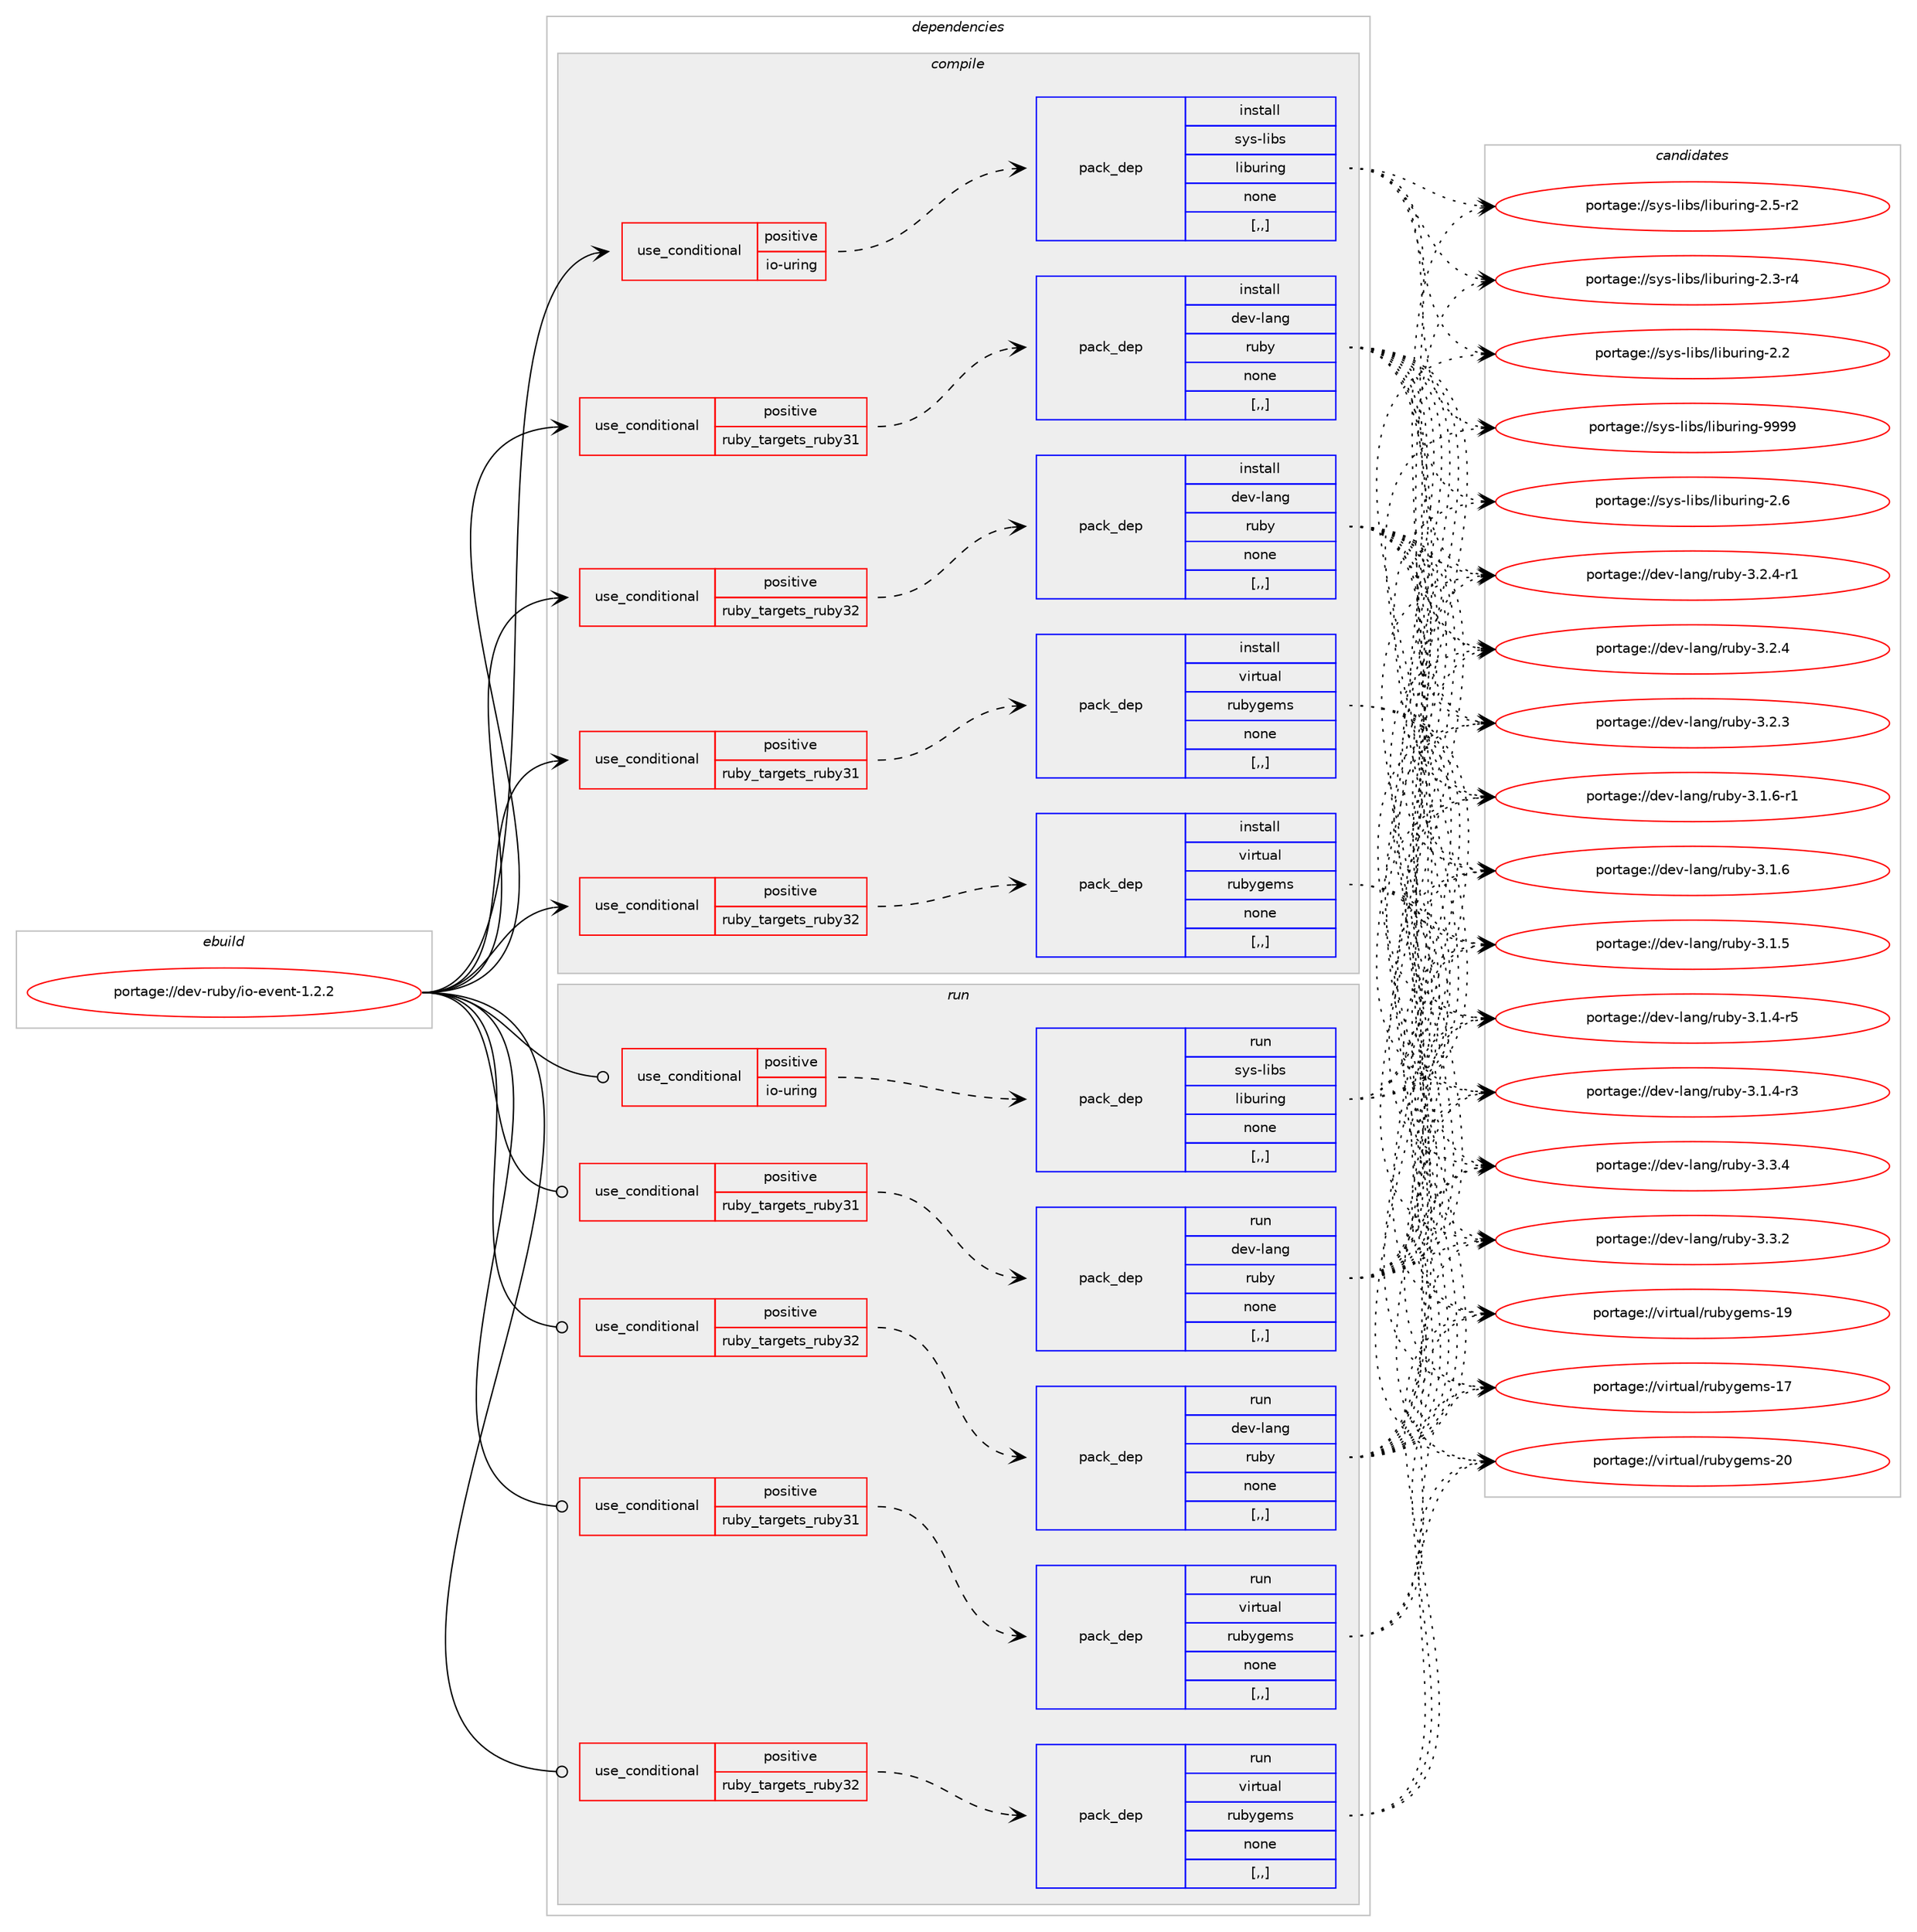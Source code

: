 digraph prolog {

# *************
# Graph options
# *************

newrank=true;
concentrate=true;
compound=true;
graph [rankdir=LR,fontname=Helvetica,fontsize=10,ranksep=1.5];#, ranksep=2.5, nodesep=0.2];
edge  [arrowhead=vee];
node  [fontname=Helvetica,fontsize=10];

# **********
# The ebuild
# **********

subgraph cluster_leftcol {
color=gray;
rank=same;
label=<<i>ebuild</i>>;
id [label="portage://dev-ruby/io-event-1.2.2", color=red, width=4, href="../dev-ruby/io-event-1.2.2.svg"];
}

# ****************
# The dependencies
# ****************

subgraph cluster_midcol {
color=gray;
label=<<i>dependencies</i>>;
subgraph cluster_compile {
fillcolor="#eeeeee";
style=filled;
label=<<i>compile</i>>;
subgraph cond49107 {
dependency186583 [label=<<TABLE BORDER="0" CELLBORDER="1" CELLSPACING="0" CELLPADDING="4"><TR><TD ROWSPAN="3" CELLPADDING="10">use_conditional</TD></TR><TR><TD>positive</TD></TR><TR><TD>io-uring</TD></TR></TABLE>>, shape=none, color=red];
subgraph pack136156 {
dependency186584 [label=<<TABLE BORDER="0" CELLBORDER="1" CELLSPACING="0" CELLPADDING="4" WIDTH="220"><TR><TD ROWSPAN="6" CELLPADDING="30">pack_dep</TD></TR><TR><TD WIDTH="110">install</TD></TR><TR><TD>sys-libs</TD></TR><TR><TD>liburing</TD></TR><TR><TD>none</TD></TR><TR><TD>[,,]</TD></TR></TABLE>>, shape=none, color=blue];
}
dependency186583:e -> dependency186584:w [weight=20,style="dashed",arrowhead="vee"];
}
id:e -> dependency186583:w [weight=20,style="solid",arrowhead="vee"];
subgraph cond49108 {
dependency186585 [label=<<TABLE BORDER="0" CELLBORDER="1" CELLSPACING="0" CELLPADDING="4"><TR><TD ROWSPAN="3" CELLPADDING="10">use_conditional</TD></TR><TR><TD>positive</TD></TR><TR><TD>ruby_targets_ruby31</TD></TR></TABLE>>, shape=none, color=red];
subgraph pack136157 {
dependency186586 [label=<<TABLE BORDER="0" CELLBORDER="1" CELLSPACING="0" CELLPADDING="4" WIDTH="220"><TR><TD ROWSPAN="6" CELLPADDING="30">pack_dep</TD></TR><TR><TD WIDTH="110">install</TD></TR><TR><TD>dev-lang</TD></TR><TR><TD>ruby</TD></TR><TR><TD>none</TD></TR><TR><TD>[,,]</TD></TR></TABLE>>, shape=none, color=blue];
}
dependency186585:e -> dependency186586:w [weight=20,style="dashed",arrowhead="vee"];
}
id:e -> dependency186585:w [weight=20,style="solid",arrowhead="vee"];
subgraph cond49109 {
dependency186587 [label=<<TABLE BORDER="0" CELLBORDER="1" CELLSPACING="0" CELLPADDING="4"><TR><TD ROWSPAN="3" CELLPADDING="10">use_conditional</TD></TR><TR><TD>positive</TD></TR><TR><TD>ruby_targets_ruby31</TD></TR></TABLE>>, shape=none, color=red];
subgraph pack136158 {
dependency186588 [label=<<TABLE BORDER="0" CELLBORDER="1" CELLSPACING="0" CELLPADDING="4" WIDTH="220"><TR><TD ROWSPAN="6" CELLPADDING="30">pack_dep</TD></TR><TR><TD WIDTH="110">install</TD></TR><TR><TD>virtual</TD></TR><TR><TD>rubygems</TD></TR><TR><TD>none</TD></TR><TR><TD>[,,]</TD></TR></TABLE>>, shape=none, color=blue];
}
dependency186587:e -> dependency186588:w [weight=20,style="dashed",arrowhead="vee"];
}
id:e -> dependency186587:w [weight=20,style="solid",arrowhead="vee"];
subgraph cond49110 {
dependency186589 [label=<<TABLE BORDER="0" CELLBORDER="1" CELLSPACING="0" CELLPADDING="4"><TR><TD ROWSPAN="3" CELLPADDING="10">use_conditional</TD></TR><TR><TD>positive</TD></TR><TR><TD>ruby_targets_ruby32</TD></TR></TABLE>>, shape=none, color=red];
subgraph pack136159 {
dependency186590 [label=<<TABLE BORDER="0" CELLBORDER="1" CELLSPACING="0" CELLPADDING="4" WIDTH="220"><TR><TD ROWSPAN="6" CELLPADDING="30">pack_dep</TD></TR><TR><TD WIDTH="110">install</TD></TR><TR><TD>dev-lang</TD></TR><TR><TD>ruby</TD></TR><TR><TD>none</TD></TR><TR><TD>[,,]</TD></TR></TABLE>>, shape=none, color=blue];
}
dependency186589:e -> dependency186590:w [weight=20,style="dashed",arrowhead="vee"];
}
id:e -> dependency186589:w [weight=20,style="solid",arrowhead="vee"];
subgraph cond49111 {
dependency186591 [label=<<TABLE BORDER="0" CELLBORDER="1" CELLSPACING="0" CELLPADDING="4"><TR><TD ROWSPAN="3" CELLPADDING="10">use_conditional</TD></TR><TR><TD>positive</TD></TR><TR><TD>ruby_targets_ruby32</TD></TR></TABLE>>, shape=none, color=red];
subgraph pack136160 {
dependency186592 [label=<<TABLE BORDER="0" CELLBORDER="1" CELLSPACING="0" CELLPADDING="4" WIDTH="220"><TR><TD ROWSPAN="6" CELLPADDING="30">pack_dep</TD></TR><TR><TD WIDTH="110">install</TD></TR><TR><TD>virtual</TD></TR><TR><TD>rubygems</TD></TR><TR><TD>none</TD></TR><TR><TD>[,,]</TD></TR></TABLE>>, shape=none, color=blue];
}
dependency186591:e -> dependency186592:w [weight=20,style="dashed",arrowhead="vee"];
}
id:e -> dependency186591:w [weight=20,style="solid",arrowhead="vee"];
}
subgraph cluster_compileandrun {
fillcolor="#eeeeee";
style=filled;
label=<<i>compile and run</i>>;
}
subgraph cluster_run {
fillcolor="#eeeeee";
style=filled;
label=<<i>run</i>>;
subgraph cond49112 {
dependency186593 [label=<<TABLE BORDER="0" CELLBORDER="1" CELLSPACING="0" CELLPADDING="4"><TR><TD ROWSPAN="3" CELLPADDING="10">use_conditional</TD></TR><TR><TD>positive</TD></TR><TR><TD>io-uring</TD></TR></TABLE>>, shape=none, color=red];
subgraph pack136161 {
dependency186594 [label=<<TABLE BORDER="0" CELLBORDER="1" CELLSPACING="0" CELLPADDING="4" WIDTH="220"><TR><TD ROWSPAN="6" CELLPADDING="30">pack_dep</TD></TR><TR><TD WIDTH="110">run</TD></TR><TR><TD>sys-libs</TD></TR><TR><TD>liburing</TD></TR><TR><TD>none</TD></TR><TR><TD>[,,]</TD></TR></TABLE>>, shape=none, color=blue];
}
dependency186593:e -> dependency186594:w [weight=20,style="dashed",arrowhead="vee"];
}
id:e -> dependency186593:w [weight=20,style="solid",arrowhead="odot"];
subgraph cond49113 {
dependency186595 [label=<<TABLE BORDER="0" CELLBORDER="1" CELLSPACING="0" CELLPADDING="4"><TR><TD ROWSPAN="3" CELLPADDING="10">use_conditional</TD></TR><TR><TD>positive</TD></TR><TR><TD>ruby_targets_ruby31</TD></TR></TABLE>>, shape=none, color=red];
subgraph pack136162 {
dependency186596 [label=<<TABLE BORDER="0" CELLBORDER="1" CELLSPACING="0" CELLPADDING="4" WIDTH="220"><TR><TD ROWSPAN="6" CELLPADDING="30">pack_dep</TD></TR><TR><TD WIDTH="110">run</TD></TR><TR><TD>dev-lang</TD></TR><TR><TD>ruby</TD></TR><TR><TD>none</TD></TR><TR><TD>[,,]</TD></TR></TABLE>>, shape=none, color=blue];
}
dependency186595:e -> dependency186596:w [weight=20,style="dashed",arrowhead="vee"];
}
id:e -> dependency186595:w [weight=20,style="solid",arrowhead="odot"];
subgraph cond49114 {
dependency186597 [label=<<TABLE BORDER="0" CELLBORDER="1" CELLSPACING="0" CELLPADDING="4"><TR><TD ROWSPAN="3" CELLPADDING="10">use_conditional</TD></TR><TR><TD>positive</TD></TR><TR><TD>ruby_targets_ruby31</TD></TR></TABLE>>, shape=none, color=red];
subgraph pack136163 {
dependency186598 [label=<<TABLE BORDER="0" CELLBORDER="1" CELLSPACING="0" CELLPADDING="4" WIDTH="220"><TR><TD ROWSPAN="6" CELLPADDING="30">pack_dep</TD></TR><TR><TD WIDTH="110">run</TD></TR><TR><TD>virtual</TD></TR><TR><TD>rubygems</TD></TR><TR><TD>none</TD></TR><TR><TD>[,,]</TD></TR></TABLE>>, shape=none, color=blue];
}
dependency186597:e -> dependency186598:w [weight=20,style="dashed",arrowhead="vee"];
}
id:e -> dependency186597:w [weight=20,style="solid",arrowhead="odot"];
subgraph cond49115 {
dependency186599 [label=<<TABLE BORDER="0" CELLBORDER="1" CELLSPACING="0" CELLPADDING="4"><TR><TD ROWSPAN="3" CELLPADDING="10">use_conditional</TD></TR><TR><TD>positive</TD></TR><TR><TD>ruby_targets_ruby32</TD></TR></TABLE>>, shape=none, color=red];
subgraph pack136164 {
dependency186600 [label=<<TABLE BORDER="0" CELLBORDER="1" CELLSPACING="0" CELLPADDING="4" WIDTH="220"><TR><TD ROWSPAN="6" CELLPADDING="30">pack_dep</TD></TR><TR><TD WIDTH="110">run</TD></TR><TR><TD>dev-lang</TD></TR><TR><TD>ruby</TD></TR><TR><TD>none</TD></TR><TR><TD>[,,]</TD></TR></TABLE>>, shape=none, color=blue];
}
dependency186599:e -> dependency186600:w [weight=20,style="dashed",arrowhead="vee"];
}
id:e -> dependency186599:w [weight=20,style="solid",arrowhead="odot"];
subgraph cond49116 {
dependency186601 [label=<<TABLE BORDER="0" CELLBORDER="1" CELLSPACING="0" CELLPADDING="4"><TR><TD ROWSPAN="3" CELLPADDING="10">use_conditional</TD></TR><TR><TD>positive</TD></TR><TR><TD>ruby_targets_ruby32</TD></TR></TABLE>>, shape=none, color=red];
subgraph pack136165 {
dependency186602 [label=<<TABLE BORDER="0" CELLBORDER="1" CELLSPACING="0" CELLPADDING="4" WIDTH="220"><TR><TD ROWSPAN="6" CELLPADDING="30">pack_dep</TD></TR><TR><TD WIDTH="110">run</TD></TR><TR><TD>virtual</TD></TR><TR><TD>rubygems</TD></TR><TR><TD>none</TD></TR><TR><TD>[,,]</TD></TR></TABLE>>, shape=none, color=blue];
}
dependency186601:e -> dependency186602:w [weight=20,style="dashed",arrowhead="vee"];
}
id:e -> dependency186601:w [weight=20,style="solid",arrowhead="odot"];
}
}

# **************
# The candidates
# **************

subgraph cluster_choices {
rank=same;
color=gray;
label=<<i>candidates</i>>;

subgraph choice136156 {
color=black;
nodesep=1;
choice115121115451081059811547108105981171141051101034557575757 [label="portage://sys-libs/liburing-9999", color=red, width=4,href="../sys-libs/liburing-9999.svg"];
choice1151211154510810598115471081059811711410511010345504654 [label="portage://sys-libs/liburing-2.6", color=red, width=4,href="../sys-libs/liburing-2.6.svg"];
choice11512111545108105981154710810598117114105110103455046534511450 [label="portage://sys-libs/liburing-2.5-r2", color=red, width=4,href="../sys-libs/liburing-2.5-r2.svg"];
choice11512111545108105981154710810598117114105110103455046514511452 [label="portage://sys-libs/liburing-2.3-r4", color=red, width=4,href="../sys-libs/liburing-2.3-r4.svg"];
choice1151211154510810598115471081059811711410511010345504650 [label="portage://sys-libs/liburing-2.2", color=red, width=4,href="../sys-libs/liburing-2.2.svg"];
dependency186584:e -> choice115121115451081059811547108105981171141051101034557575757:w [style=dotted,weight="100"];
dependency186584:e -> choice1151211154510810598115471081059811711410511010345504654:w [style=dotted,weight="100"];
dependency186584:e -> choice11512111545108105981154710810598117114105110103455046534511450:w [style=dotted,weight="100"];
dependency186584:e -> choice11512111545108105981154710810598117114105110103455046514511452:w [style=dotted,weight="100"];
dependency186584:e -> choice1151211154510810598115471081059811711410511010345504650:w [style=dotted,weight="100"];
}
subgraph choice136157 {
color=black;
nodesep=1;
choice10010111845108971101034711411798121455146514652 [label="portage://dev-lang/ruby-3.3.4", color=red, width=4,href="../dev-lang/ruby-3.3.4.svg"];
choice10010111845108971101034711411798121455146514650 [label="portage://dev-lang/ruby-3.3.2", color=red, width=4,href="../dev-lang/ruby-3.3.2.svg"];
choice100101118451089711010347114117981214551465046524511449 [label="portage://dev-lang/ruby-3.2.4-r1", color=red, width=4,href="../dev-lang/ruby-3.2.4-r1.svg"];
choice10010111845108971101034711411798121455146504652 [label="portage://dev-lang/ruby-3.2.4", color=red, width=4,href="../dev-lang/ruby-3.2.4.svg"];
choice10010111845108971101034711411798121455146504651 [label="portage://dev-lang/ruby-3.2.3", color=red, width=4,href="../dev-lang/ruby-3.2.3.svg"];
choice100101118451089711010347114117981214551464946544511449 [label="portage://dev-lang/ruby-3.1.6-r1", color=red, width=4,href="../dev-lang/ruby-3.1.6-r1.svg"];
choice10010111845108971101034711411798121455146494654 [label="portage://dev-lang/ruby-3.1.6", color=red, width=4,href="../dev-lang/ruby-3.1.6.svg"];
choice10010111845108971101034711411798121455146494653 [label="portage://dev-lang/ruby-3.1.5", color=red, width=4,href="../dev-lang/ruby-3.1.5.svg"];
choice100101118451089711010347114117981214551464946524511453 [label="portage://dev-lang/ruby-3.1.4-r5", color=red, width=4,href="../dev-lang/ruby-3.1.4-r5.svg"];
choice100101118451089711010347114117981214551464946524511451 [label="portage://dev-lang/ruby-3.1.4-r3", color=red, width=4,href="../dev-lang/ruby-3.1.4-r3.svg"];
dependency186586:e -> choice10010111845108971101034711411798121455146514652:w [style=dotted,weight="100"];
dependency186586:e -> choice10010111845108971101034711411798121455146514650:w [style=dotted,weight="100"];
dependency186586:e -> choice100101118451089711010347114117981214551465046524511449:w [style=dotted,weight="100"];
dependency186586:e -> choice10010111845108971101034711411798121455146504652:w [style=dotted,weight="100"];
dependency186586:e -> choice10010111845108971101034711411798121455146504651:w [style=dotted,weight="100"];
dependency186586:e -> choice100101118451089711010347114117981214551464946544511449:w [style=dotted,weight="100"];
dependency186586:e -> choice10010111845108971101034711411798121455146494654:w [style=dotted,weight="100"];
dependency186586:e -> choice10010111845108971101034711411798121455146494653:w [style=dotted,weight="100"];
dependency186586:e -> choice100101118451089711010347114117981214551464946524511453:w [style=dotted,weight="100"];
dependency186586:e -> choice100101118451089711010347114117981214551464946524511451:w [style=dotted,weight="100"];
}
subgraph choice136158 {
color=black;
nodesep=1;
choice118105114116117971084711411798121103101109115455048 [label="portage://virtual/rubygems-20", color=red, width=4,href="../virtual/rubygems-20.svg"];
choice118105114116117971084711411798121103101109115454957 [label="portage://virtual/rubygems-19", color=red, width=4,href="../virtual/rubygems-19.svg"];
choice118105114116117971084711411798121103101109115454955 [label="portage://virtual/rubygems-17", color=red, width=4,href="../virtual/rubygems-17.svg"];
dependency186588:e -> choice118105114116117971084711411798121103101109115455048:w [style=dotted,weight="100"];
dependency186588:e -> choice118105114116117971084711411798121103101109115454957:w [style=dotted,weight="100"];
dependency186588:e -> choice118105114116117971084711411798121103101109115454955:w [style=dotted,weight="100"];
}
subgraph choice136159 {
color=black;
nodesep=1;
choice10010111845108971101034711411798121455146514652 [label="portage://dev-lang/ruby-3.3.4", color=red, width=4,href="../dev-lang/ruby-3.3.4.svg"];
choice10010111845108971101034711411798121455146514650 [label="portage://dev-lang/ruby-3.3.2", color=red, width=4,href="../dev-lang/ruby-3.3.2.svg"];
choice100101118451089711010347114117981214551465046524511449 [label="portage://dev-lang/ruby-3.2.4-r1", color=red, width=4,href="../dev-lang/ruby-3.2.4-r1.svg"];
choice10010111845108971101034711411798121455146504652 [label="portage://dev-lang/ruby-3.2.4", color=red, width=4,href="../dev-lang/ruby-3.2.4.svg"];
choice10010111845108971101034711411798121455146504651 [label="portage://dev-lang/ruby-3.2.3", color=red, width=4,href="../dev-lang/ruby-3.2.3.svg"];
choice100101118451089711010347114117981214551464946544511449 [label="portage://dev-lang/ruby-3.1.6-r1", color=red, width=4,href="../dev-lang/ruby-3.1.6-r1.svg"];
choice10010111845108971101034711411798121455146494654 [label="portage://dev-lang/ruby-3.1.6", color=red, width=4,href="../dev-lang/ruby-3.1.6.svg"];
choice10010111845108971101034711411798121455146494653 [label="portage://dev-lang/ruby-3.1.5", color=red, width=4,href="../dev-lang/ruby-3.1.5.svg"];
choice100101118451089711010347114117981214551464946524511453 [label="portage://dev-lang/ruby-3.1.4-r5", color=red, width=4,href="../dev-lang/ruby-3.1.4-r5.svg"];
choice100101118451089711010347114117981214551464946524511451 [label="portage://dev-lang/ruby-3.1.4-r3", color=red, width=4,href="../dev-lang/ruby-3.1.4-r3.svg"];
dependency186590:e -> choice10010111845108971101034711411798121455146514652:w [style=dotted,weight="100"];
dependency186590:e -> choice10010111845108971101034711411798121455146514650:w [style=dotted,weight="100"];
dependency186590:e -> choice100101118451089711010347114117981214551465046524511449:w [style=dotted,weight="100"];
dependency186590:e -> choice10010111845108971101034711411798121455146504652:w [style=dotted,weight="100"];
dependency186590:e -> choice10010111845108971101034711411798121455146504651:w [style=dotted,weight="100"];
dependency186590:e -> choice100101118451089711010347114117981214551464946544511449:w [style=dotted,weight="100"];
dependency186590:e -> choice10010111845108971101034711411798121455146494654:w [style=dotted,weight="100"];
dependency186590:e -> choice10010111845108971101034711411798121455146494653:w [style=dotted,weight="100"];
dependency186590:e -> choice100101118451089711010347114117981214551464946524511453:w [style=dotted,weight="100"];
dependency186590:e -> choice100101118451089711010347114117981214551464946524511451:w [style=dotted,weight="100"];
}
subgraph choice136160 {
color=black;
nodesep=1;
choice118105114116117971084711411798121103101109115455048 [label="portage://virtual/rubygems-20", color=red, width=4,href="../virtual/rubygems-20.svg"];
choice118105114116117971084711411798121103101109115454957 [label="portage://virtual/rubygems-19", color=red, width=4,href="../virtual/rubygems-19.svg"];
choice118105114116117971084711411798121103101109115454955 [label="portage://virtual/rubygems-17", color=red, width=4,href="../virtual/rubygems-17.svg"];
dependency186592:e -> choice118105114116117971084711411798121103101109115455048:w [style=dotted,weight="100"];
dependency186592:e -> choice118105114116117971084711411798121103101109115454957:w [style=dotted,weight="100"];
dependency186592:e -> choice118105114116117971084711411798121103101109115454955:w [style=dotted,weight="100"];
}
subgraph choice136161 {
color=black;
nodesep=1;
choice115121115451081059811547108105981171141051101034557575757 [label="portage://sys-libs/liburing-9999", color=red, width=4,href="../sys-libs/liburing-9999.svg"];
choice1151211154510810598115471081059811711410511010345504654 [label="portage://sys-libs/liburing-2.6", color=red, width=4,href="../sys-libs/liburing-2.6.svg"];
choice11512111545108105981154710810598117114105110103455046534511450 [label="portage://sys-libs/liburing-2.5-r2", color=red, width=4,href="../sys-libs/liburing-2.5-r2.svg"];
choice11512111545108105981154710810598117114105110103455046514511452 [label="portage://sys-libs/liburing-2.3-r4", color=red, width=4,href="../sys-libs/liburing-2.3-r4.svg"];
choice1151211154510810598115471081059811711410511010345504650 [label="portage://sys-libs/liburing-2.2", color=red, width=4,href="../sys-libs/liburing-2.2.svg"];
dependency186594:e -> choice115121115451081059811547108105981171141051101034557575757:w [style=dotted,weight="100"];
dependency186594:e -> choice1151211154510810598115471081059811711410511010345504654:w [style=dotted,weight="100"];
dependency186594:e -> choice11512111545108105981154710810598117114105110103455046534511450:w [style=dotted,weight="100"];
dependency186594:e -> choice11512111545108105981154710810598117114105110103455046514511452:w [style=dotted,weight="100"];
dependency186594:e -> choice1151211154510810598115471081059811711410511010345504650:w [style=dotted,weight="100"];
}
subgraph choice136162 {
color=black;
nodesep=1;
choice10010111845108971101034711411798121455146514652 [label="portage://dev-lang/ruby-3.3.4", color=red, width=4,href="../dev-lang/ruby-3.3.4.svg"];
choice10010111845108971101034711411798121455146514650 [label="portage://dev-lang/ruby-3.3.2", color=red, width=4,href="../dev-lang/ruby-3.3.2.svg"];
choice100101118451089711010347114117981214551465046524511449 [label="portage://dev-lang/ruby-3.2.4-r1", color=red, width=4,href="../dev-lang/ruby-3.2.4-r1.svg"];
choice10010111845108971101034711411798121455146504652 [label="portage://dev-lang/ruby-3.2.4", color=red, width=4,href="../dev-lang/ruby-3.2.4.svg"];
choice10010111845108971101034711411798121455146504651 [label="portage://dev-lang/ruby-3.2.3", color=red, width=4,href="../dev-lang/ruby-3.2.3.svg"];
choice100101118451089711010347114117981214551464946544511449 [label="portage://dev-lang/ruby-3.1.6-r1", color=red, width=4,href="../dev-lang/ruby-3.1.6-r1.svg"];
choice10010111845108971101034711411798121455146494654 [label="portage://dev-lang/ruby-3.1.6", color=red, width=4,href="../dev-lang/ruby-3.1.6.svg"];
choice10010111845108971101034711411798121455146494653 [label="portage://dev-lang/ruby-3.1.5", color=red, width=4,href="../dev-lang/ruby-3.1.5.svg"];
choice100101118451089711010347114117981214551464946524511453 [label="portage://dev-lang/ruby-3.1.4-r5", color=red, width=4,href="../dev-lang/ruby-3.1.4-r5.svg"];
choice100101118451089711010347114117981214551464946524511451 [label="portage://dev-lang/ruby-3.1.4-r3", color=red, width=4,href="../dev-lang/ruby-3.1.4-r3.svg"];
dependency186596:e -> choice10010111845108971101034711411798121455146514652:w [style=dotted,weight="100"];
dependency186596:e -> choice10010111845108971101034711411798121455146514650:w [style=dotted,weight="100"];
dependency186596:e -> choice100101118451089711010347114117981214551465046524511449:w [style=dotted,weight="100"];
dependency186596:e -> choice10010111845108971101034711411798121455146504652:w [style=dotted,weight="100"];
dependency186596:e -> choice10010111845108971101034711411798121455146504651:w [style=dotted,weight="100"];
dependency186596:e -> choice100101118451089711010347114117981214551464946544511449:w [style=dotted,weight="100"];
dependency186596:e -> choice10010111845108971101034711411798121455146494654:w [style=dotted,weight="100"];
dependency186596:e -> choice10010111845108971101034711411798121455146494653:w [style=dotted,weight="100"];
dependency186596:e -> choice100101118451089711010347114117981214551464946524511453:w [style=dotted,weight="100"];
dependency186596:e -> choice100101118451089711010347114117981214551464946524511451:w [style=dotted,weight="100"];
}
subgraph choice136163 {
color=black;
nodesep=1;
choice118105114116117971084711411798121103101109115455048 [label="portage://virtual/rubygems-20", color=red, width=4,href="../virtual/rubygems-20.svg"];
choice118105114116117971084711411798121103101109115454957 [label="portage://virtual/rubygems-19", color=red, width=4,href="../virtual/rubygems-19.svg"];
choice118105114116117971084711411798121103101109115454955 [label="portage://virtual/rubygems-17", color=red, width=4,href="../virtual/rubygems-17.svg"];
dependency186598:e -> choice118105114116117971084711411798121103101109115455048:w [style=dotted,weight="100"];
dependency186598:e -> choice118105114116117971084711411798121103101109115454957:w [style=dotted,weight="100"];
dependency186598:e -> choice118105114116117971084711411798121103101109115454955:w [style=dotted,weight="100"];
}
subgraph choice136164 {
color=black;
nodesep=1;
choice10010111845108971101034711411798121455146514652 [label="portage://dev-lang/ruby-3.3.4", color=red, width=4,href="../dev-lang/ruby-3.3.4.svg"];
choice10010111845108971101034711411798121455146514650 [label="portage://dev-lang/ruby-3.3.2", color=red, width=4,href="../dev-lang/ruby-3.3.2.svg"];
choice100101118451089711010347114117981214551465046524511449 [label="portage://dev-lang/ruby-3.2.4-r1", color=red, width=4,href="../dev-lang/ruby-3.2.4-r1.svg"];
choice10010111845108971101034711411798121455146504652 [label="portage://dev-lang/ruby-3.2.4", color=red, width=4,href="../dev-lang/ruby-3.2.4.svg"];
choice10010111845108971101034711411798121455146504651 [label="portage://dev-lang/ruby-3.2.3", color=red, width=4,href="../dev-lang/ruby-3.2.3.svg"];
choice100101118451089711010347114117981214551464946544511449 [label="portage://dev-lang/ruby-3.1.6-r1", color=red, width=4,href="../dev-lang/ruby-3.1.6-r1.svg"];
choice10010111845108971101034711411798121455146494654 [label="portage://dev-lang/ruby-3.1.6", color=red, width=4,href="../dev-lang/ruby-3.1.6.svg"];
choice10010111845108971101034711411798121455146494653 [label="portage://dev-lang/ruby-3.1.5", color=red, width=4,href="../dev-lang/ruby-3.1.5.svg"];
choice100101118451089711010347114117981214551464946524511453 [label="portage://dev-lang/ruby-3.1.4-r5", color=red, width=4,href="../dev-lang/ruby-3.1.4-r5.svg"];
choice100101118451089711010347114117981214551464946524511451 [label="portage://dev-lang/ruby-3.1.4-r3", color=red, width=4,href="../dev-lang/ruby-3.1.4-r3.svg"];
dependency186600:e -> choice10010111845108971101034711411798121455146514652:w [style=dotted,weight="100"];
dependency186600:e -> choice10010111845108971101034711411798121455146514650:w [style=dotted,weight="100"];
dependency186600:e -> choice100101118451089711010347114117981214551465046524511449:w [style=dotted,weight="100"];
dependency186600:e -> choice10010111845108971101034711411798121455146504652:w [style=dotted,weight="100"];
dependency186600:e -> choice10010111845108971101034711411798121455146504651:w [style=dotted,weight="100"];
dependency186600:e -> choice100101118451089711010347114117981214551464946544511449:w [style=dotted,weight="100"];
dependency186600:e -> choice10010111845108971101034711411798121455146494654:w [style=dotted,weight="100"];
dependency186600:e -> choice10010111845108971101034711411798121455146494653:w [style=dotted,weight="100"];
dependency186600:e -> choice100101118451089711010347114117981214551464946524511453:w [style=dotted,weight="100"];
dependency186600:e -> choice100101118451089711010347114117981214551464946524511451:w [style=dotted,weight="100"];
}
subgraph choice136165 {
color=black;
nodesep=1;
choice118105114116117971084711411798121103101109115455048 [label="portage://virtual/rubygems-20", color=red, width=4,href="../virtual/rubygems-20.svg"];
choice118105114116117971084711411798121103101109115454957 [label="portage://virtual/rubygems-19", color=red, width=4,href="../virtual/rubygems-19.svg"];
choice118105114116117971084711411798121103101109115454955 [label="portage://virtual/rubygems-17", color=red, width=4,href="../virtual/rubygems-17.svg"];
dependency186602:e -> choice118105114116117971084711411798121103101109115455048:w [style=dotted,weight="100"];
dependency186602:e -> choice118105114116117971084711411798121103101109115454957:w [style=dotted,weight="100"];
dependency186602:e -> choice118105114116117971084711411798121103101109115454955:w [style=dotted,weight="100"];
}
}

}
